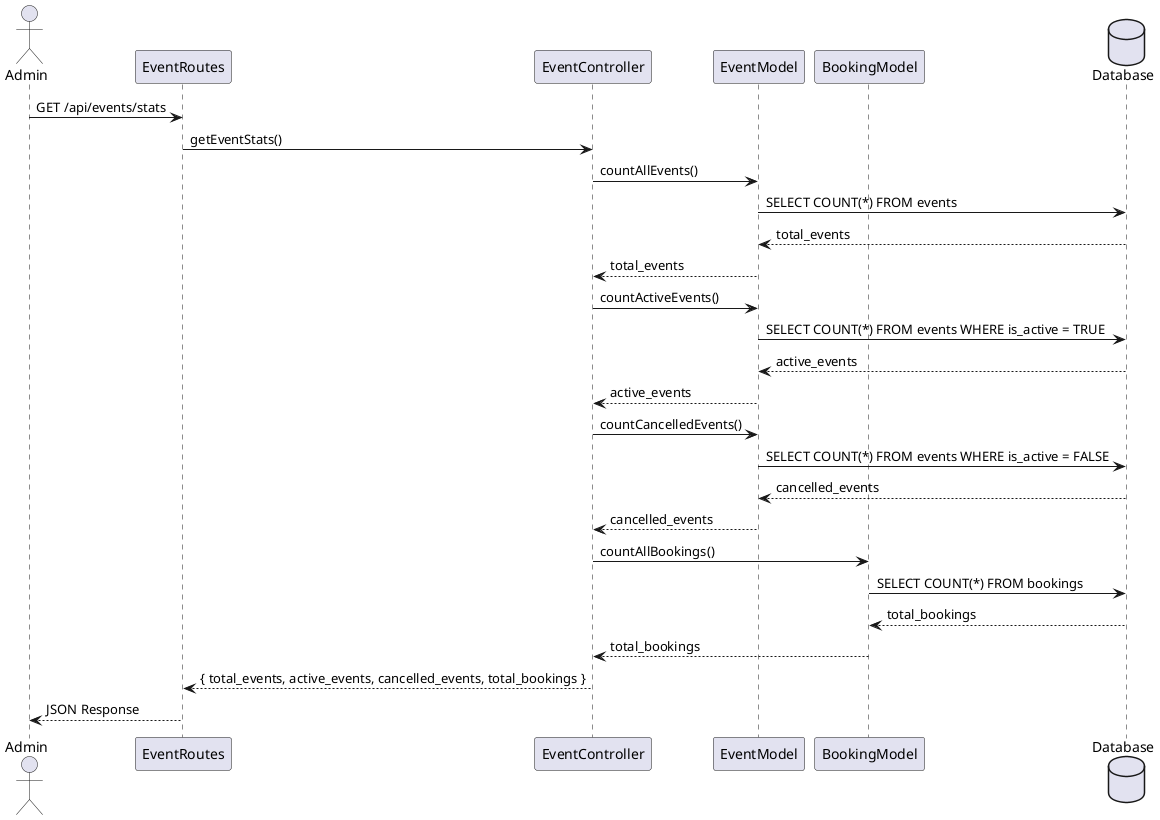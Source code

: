 @startuml GetEventStats
actor Admin
participant "EventRoutes" as R
participant "EventController" as C
participant "EventModel" as EM
participant "BookingModel" as BM
database "Database" as DB

Admin -> R : GET /api/events/stats
R -> C : getEventStats()

C -> EM : countAllEvents()
EM -> DB : SELECT COUNT(*) FROM events
DB --> EM : total_events
EM --> C : total_events

C -> EM : countActiveEvents()
EM -> DB : SELECT COUNT(*) FROM events WHERE is_active = TRUE
DB --> EM : active_events
EM --> C : active_events

C -> EM : countCancelledEvents()
EM -> DB : SELECT COUNT(*) FROM events WHERE is_active = FALSE
DB --> EM : cancelled_events
EM --> C : cancelled_events

C -> BM : countAllBookings()
BM -> DB : SELECT COUNT(*) FROM bookings
DB --> BM : total_bookings
BM --> C : total_bookings

C --> R : { total_events, active_events, cancelled_events, total_bookings }
R --> Admin : JSON Response
@enduml
